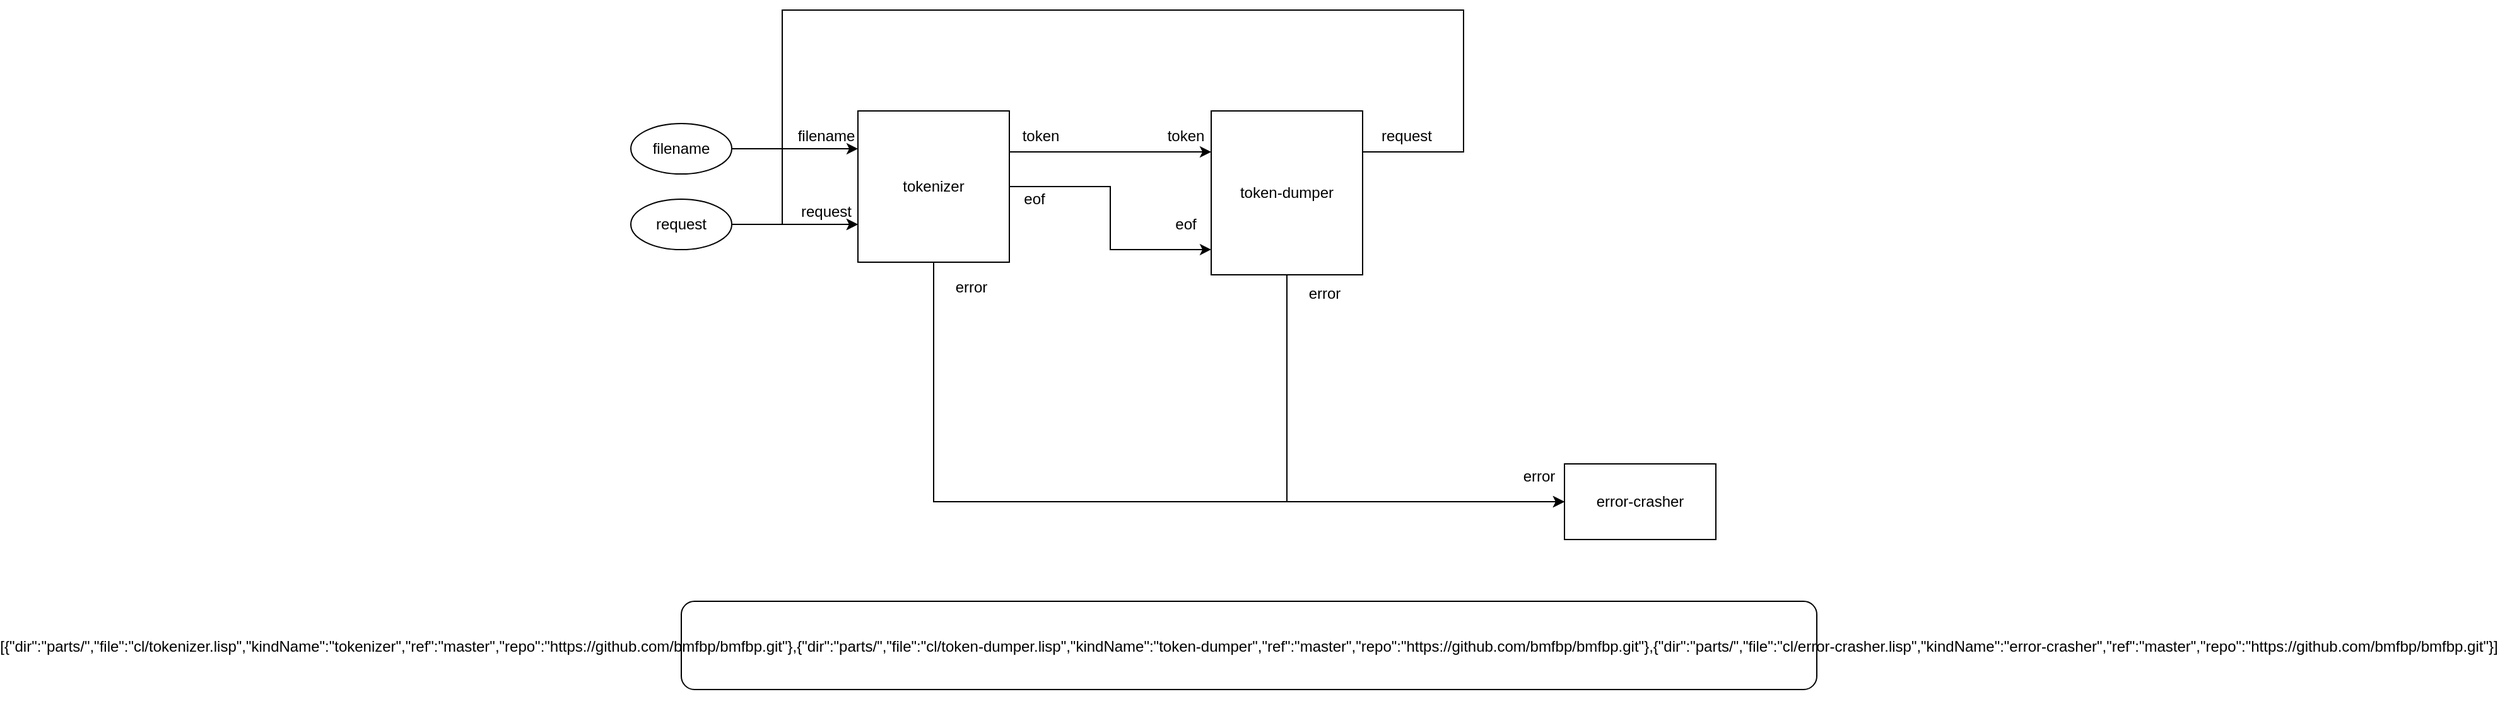 <mxfile version="12.4.2" type="device" pages="1"><diagram id="JVEAbDM2wCLBpPpCJAWp" name="Page-1"><mxGraphModel dx="2044" dy="763" grid="1" gridSize="10" guides="1" tooltips="1" connect="1" arrows="1" fold="1" page="1" pageScale="1" pageWidth="1100" pageHeight="850" math="0" shadow="0"><root><mxCell id="0"/><mxCell id="1" parent="0"/><mxCell id="U2thg22yIaw7tm7aL1t5-32" style="edgeStyle=orthogonalEdgeStyle;rounded=0;orthogonalLoop=1;jettySize=auto;html=1;exitX=1;exitY=0.5;exitDx=0;exitDy=0;entryX=0;entryY=0.846;entryDx=0;entryDy=0;entryPerimeter=0;" parent="1" source="U2thg22yIaw7tm7aL1t5-1" target="U2thg22yIaw7tm7aL1t5-2" edge="1"><mxGeometry relative="1" as="geometry"/></mxCell><mxCell id="U2thg22yIaw7tm7aL1t5-38" style="edgeStyle=orthogonalEdgeStyle;rounded=0;orthogonalLoop=1;jettySize=auto;html=1;exitX=0.5;exitY=1;exitDx=0;exitDy=0;entryX=0;entryY=0.5;entryDx=0;entryDy=0;" parent="1" source="U2thg22yIaw7tm7aL1t5-1" target="U2thg22yIaw7tm7aL1t5-3" edge="1"><mxGeometry relative="1" as="geometry"/></mxCell><mxCell id="U2thg22yIaw7tm7aL1t5-1" value="tokenizer" style="rounded=0;whiteSpace=wrap;html=1;" parent="1" vertex="1"><mxGeometry x="200" y="280" width="120" height="120" as="geometry"/></mxCell><mxCell id="U2thg22yIaw7tm7aL1t5-34" style="edgeStyle=orthogonalEdgeStyle;rounded=0;orthogonalLoop=1;jettySize=auto;html=1;exitX=1;exitY=0.25;exitDx=0;exitDy=0;entryX=1;entryY=1;entryDx=0;entryDy=0;" parent="1" source="U2thg22yIaw7tm7aL1t5-2" target="U2thg22yIaw7tm7aL1t5-21" edge="1"><mxGeometry relative="1" as="geometry"><Array as="points"><mxPoint x="680" y="313"/><mxPoint x="680" y="200"/><mxPoint x="140" y="200"/><mxPoint x="140" y="370"/></Array></mxGeometry></mxCell><mxCell id="U2thg22yIaw7tm7aL1t5-39" style="edgeStyle=orthogonalEdgeStyle;rounded=0;orthogonalLoop=1;jettySize=auto;html=1;exitX=0.5;exitY=1;exitDx=0;exitDy=0;entryX=0;entryY=0.5;entryDx=0;entryDy=0;" parent="1" source="U2thg22yIaw7tm7aL1t5-2" target="U2thg22yIaw7tm7aL1t5-3" edge="1"><mxGeometry relative="1" as="geometry"/></mxCell><mxCell id="U2thg22yIaw7tm7aL1t5-2" value="token-dumper" style="rounded=0;whiteSpace=wrap;html=1;" parent="1" vertex="1"><mxGeometry x="480" y="280" width="120" height="130" as="geometry"/></mxCell><mxCell id="U2thg22yIaw7tm7aL1t5-3" value="error-crasher" style="rounded=0;whiteSpace=wrap;html=1;" parent="1" vertex="1"><mxGeometry x="760" y="560" width="120" height="60" as="geometry"/></mxCell><mxCell id="U2thg22yIaw7tm7aL1t5-4" value="error" style="text;html=1;strokeColor=none;fillColor=none;align=center;verticalAlign=middle;whiteSpace=wrap;rounded=0;" parent="1" vertex="1"><mxGeometry x="720" y="560" width="40" height="20" as="geometry"/></mxCell><mxCell id="U2thg22yIaw7tm7aL1t5-5" value="request" style="text;html=1;strokeColor=none;fillColor=none;align=center;verticalAlign=middle;whiteSpace=wrap;rounded=0;" parent="1" vertex="1"><mxGeometry x="610" y="290" width="50" height="20" as="geometry"/></mxCell><mxCell id="U2thg22yIaw7tm7aL1t5-7" value="error" style="text;html=1;strokeColor=none;fillColor=none;align=center;verticalAlign=middle;whiteSpace=wrap;rounded=0;" parent="1" vertex="1"><mxGeometry x="550" y="415" width="40" height="20" as="geometry"/></mxCell><mxCell id="U2thg22yIaw7tm7aL1t5-9" value="token" style="text;html=1;strokeColor=none;fillColor=none;align=center;verticalAlign=middle;whiteSpace=wrap;rounded=0;" parent="1" vertex="1"><mxGeometry x="440" y="290" width="40" height="20" as="geometry"/></mxCell><mxCell id="U2thg22yIaw7tm7aL1t5-10" value="eof" style="text;html=1;strokeColor=none;fillColor=none;align=center;verticalAlign=middle;whiteSpace=wrap;rounded=0;" parent="1" vertex="1"><mxGeometry x="440" y="360" width="40" height="20" as="geometry"/></mxCell><mxCell id="U2thg22yIaw7tm7aL1t5-20" value="error" style="text;html=1;strokeColor=none;fillColor=none;align=center;verticalAlign=middle;whiteSpace=wrap;rounded=0;" parent="1" vertex="1"><mxGeometry x="270" y="410" width="40" height="20" as="geometry"/></mxCell><mxCell id="U2thg22yIaw7tm7aL1t5-21" value="request" style="text;html=1;strokeColor=none;fillColor=none;align=center;verticalAlign=middle;whiteSpace=wrap;rounded=0;" parent="1" vertex="1"><mxGeometry x="150" y="350" width="50" height="20" as="geometry"/></mxCell><mxCell id="U2thg22yIaw7tm7aL1t5-33" style="edgeStyle=orthogonalEdgeStyle;rounded=0;orthogonalLoop=1;jettySize=auto;html=1;exitX=0;exitY=1;exitDx=0;exitDy=0;entryX=0;entryY=0.25;entryDx=0;entryDy=0;" parent="1" source="U2thg22yIaw7tm7aL1t5-26" target="U2thg22yIaw7tm7aL1t5-2" edge="1"><mxGeometry relative="1" as="geometry"><Array as="points"><mxPoint x="320" y="313"/></Array></mxGeometry></mxCell><mxCell id="U2thg22yIaw7tm7aL1t5-26" value="token" style="text;html=1;strokeColor=none;fillColor=none;align=center;verticalAlign=middle;whiteSpace=wrap;rounded=0;" parent="1" vertex="1"><mxGeometry x="320" y="290" width="50" height="20" as="geometry"/></mxCell><mxCell id="U2thg22yIaw7tm7aL1t5-27" value="filename" style="text;html=1;strokeColor=none;fillColor=none;align=center;verticalAlign=middle;whiteSpace=wrap;rounded=0;" parent="1" vertex="1"><mxGeometry x="150" y="290" width="50" height="20" as="geometry"/></mxCell><mxCell id="U2thg22yIaw7tm7aL1t5-28" value="eof" style="text;html=1;strokeColor=none;fillColor=none;align=center;verticalAlign=middle;whiteSpace=wrap;rounded=0;" parent="1" vertex="1"><mxGeometry x="320" y="340" width="40" height="20" as="geometry"/></mxCell><mxCell id="U2thg22yIaw7tm7aL1t5-41" style="edgeStyle=orthogonalEdgeStyle;rounded=0;orthogonalLoop=1;jettySize=auto;html=1;exitX=1;exitY=0.5;exitDx=0;exitDy=0;entryX=0;entryY=0.25;entryDx=0;entryDy=0;" parent="1" source="U2thg22yIaw7tm7aL1t5-40" target="U2thg22yIaw7tm7aL1t5-1" edge="1"><mxGeometry relative="1" as="geometry"/></mxCell><mxCell id="U2thg22yIaw7tm7aL1t5-40" value="filename" style="ellipse;whiteSpace=wrap;html=1;" parent="1" vertex="1"><mxGeometry x="20" y="290" width="80" height="40" as="geometry"/></mxCell><mxCell id="LQ9KFFyl3NxnjViAUyQQ-1" value="&lt;span style=&quot;color: rgba(0 , 0 , 0 , 0) ; font-family: monospace ; font-size: 0px&quot;&gt;%3CmxGraphModel%3E%3Croot%3E%3CmxCell%20id%3D%220%22%2F%3E%3CmxCell%20id%3D%221%22%20parent%3D%220%22%2F%3E%3CmxCell%20id%3D%222%22%20value%3D%22%5B%7B%26quot%3Bdir%26quot%3B%3A%26quot%3Bbuild_process%2F%26quot%3B%2C%26quot%3Bfile%26quot%3B%3A%26quot%3Blispparts%2Fhello.lisp%26quot%3B%2C%26quot%3BkindName%26quot%3B%3A%26quot%3Bhello%26quot%3B%2C%26quot%3Bref%26quot%3B%3A%26quot%3Bmaster%26quot%3B%2C%26quot%3Brepo%26quot%3B%3A%26quot%3Bhttps%3A%2F%2Fgithub.com%2Fbmfbp%2Fbmfbp.git%26quot%3B%7D%2C%7B%26quot%3Bdir%26quot%3B%3A%26quot%3Bbuild_process%2F%26quot%3B%2C%26quot%3Bfile%26quot%3B%3A%26quot%3Blispparts%2Fworld.lisp%26quot%3B%2C%26quot%3BkindName%26quot%3B%3A%26quot%3Bworld%26quot%3B%2C%26quot%3Bref%26quot%3B%3A%26quot%3Bmaster%26quot%3B%2C%26quot%3Brepo%26quot%3B%3A%26quot%3Bhttps%3A%2F%2Fgithub.com%2Fbmfbp%2Fbmfbp.git%26quot%3B%7D%2C%7B%26quot%3Bdir%26quot%3B%3A%26quot%3Bbuild_process%2F%26quot%3B%2C%26quot%3Bfile%26quot%3B%3A%26quot%3Blispparts%2Fstring-join.lisp%26quot%3B%2C%26quot%3BkindName%26quot%3B%3A%26quot%3Bstring-join%26quot%3B%2C%26quot%3Bref%26quot%3B%3A%26quot%3Bmaster%26quot%3B%2C%26quot%3Brepo%26quot%3B%3A%26quot%3Bhttps%3A%2F%2Fgithub.com%2Fbmfbp%2Fbmfbp.git%26quot%3B%7D%5D%22%20style%3D%22rounded%3D1%3B%22%20vertex%3D%221%22%20parent%3D%221%22%3E%3CmxGeometry%20x%3D%2250%22%20y%3D%22290%22%20width%3D%22900%22%20height%3D%2270%22%20as%3D%22geometry%22%2F%3E%3C%2FmxCell%3E%3C%2Froot%3E%3C%2FmxGraphModel%3E&lt;/span&gt;" style="text;html=1;align=center;verticalAlign=middle;resizable=0;points=[];;autosize=1;" parent="1" vertex="1"><mxGeometry x="405" y="739" width="20" height="20" as="geometry"/></mxCell><mxCell id="Yn1QPDYOpozSgSMKVlkf-2" style="edgeStyle=orthogonalEdgeStyle;rounded=0;orthogonalLoop=1;jettySize=auto;html=1;exitX=1;exitY=0.5;exitDx=0;exitDy=0;entryX=1;entryY=1;entryDx=0;entryDy=0;" parent="1" source="Yn1QPDYOpozSgSMKVlkf-1" target="U2thg22yIaw7tm7aL1t5-21" edge="1"><mxGeometry relative="1" as="geometry"><Array as="points"><mxPoint x="160" y="370"/><mxPoint x="160" y="370"/></Array></mxGeometry></mxCell><mxCell id="Yn1QPDYOpozSgSMKVlkf-1" value="request" style="ellipse;whiteSpace=wrap;html=1;" parent="1" vertex="1"><mxGeometry x="20" y="350" width="80" height="40" as="geometry"/></mxCell><mxCell id="X2KuSTBj9nJLDv5GJWOU-1" value="[{&quot;dir&quot;:&quot;parts/&quot;,&quot;file&quot;:&quot;cl/tokenizer.lisp&quot;,&quot;kindName&quot;:&quot;tokenizer&quot;,&quot;ref&quot;:&quot;master&quot;,&quot;repo&quot;:&quot;https://github.com/bmfbp/bmfbp.git&quot;},{&quot;dir&quot;:&quot;parts/&quot;,&quot;file&quot;:&quot;cl/token-dumper.lisp&quot;,&quot;kindName&quot;:&quot;token-dumper&quot;,&quot;ref&quot;:&quot;master&quot;,&quot;repo&quot;:&quot;https://github.com/bmfbp/bmfbp.git&quot;},{&quot;dir&quot;:&quot;parts/&quot;,&quot;file&quot;:&quot;cl/error-crasher.lisp&quot;,&quot;kindName&quot;:&quot;error-crasher&quot;,&quot;ref&quot;:&quot;master&quot;,&quot;repo&quot;:&quot;https://github.com/bmfbp/bmfbp.git&quot;}]" style="rounded=1;" vertex="1" parent="1"><mxGeometry x="60" y="669" width="900" height="70" as="geometry"/></mxCell></root></mxGraphModel></diagram></mxfile>